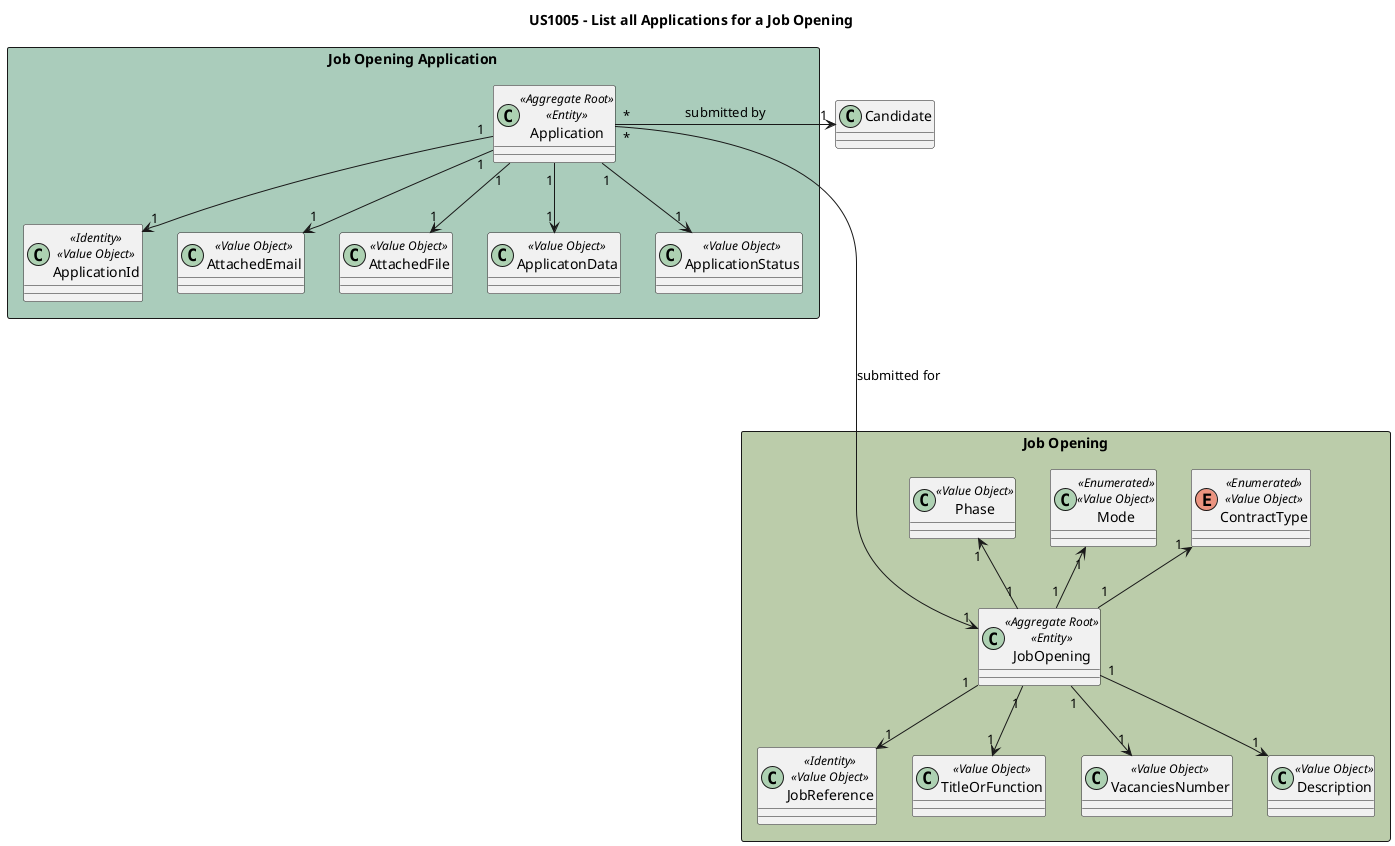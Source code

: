 @startuml

Title  US1005 - List all Applications for a Job Opening

rectangle "Job Opening" #bbccaa {

    class JobOpening<<Aggregate Root>><<Entity>>{}

    class JobReference<<Identity>><<Value Object>>{}

    class TitleOrFunction<<Value Object>>{}

    enum ContractType<<Enumerated>><<Value Object>>{}

    class Mode<<Enumerated>><<Value Object>>{}


    class VacanciesNumber<<Value Object>>{}

    class Description<<Value Object>>{}

    class Phase <<Value Object>>{}
    ''Maybe go to Interview Model

}


rectangle "Job Opening Application" #aaccbb {

    class Application<<Aggregate Root>><<Entity>>{}

    class ApplicationId<<Identity>><<Value Object>>{}

    class AttachedEmail<<Value Object>>{}

    class AttachedFile<<Value Object>>{}

    class ApplicatonData<<Value Object>>{}

    class ApplicationStatus<<Value Object>>{}




}

Application "1" --> "1" ApplicationId
Application "1" --> "1" AttachedEmail
Application "1" --> "1" AttachedFile
Application "*" -----> "1" JobOpening : submitted for
Application "*" -> "1" Candidate : submitted by
Application "1" --> "1" ApplicationStatus
Application "1" --> "1" ApplicatonData


JobReference "1" <-up- "1" JobOpening
TitleOrFunction "1" <-up- "1" JobOpening
ContractType "1" <-- "1" JobOpening
Mode "1" <-- "1" JobOpening
Description "1" <-up- "1" JobOpening
VacanciesNumber "1" <-up- "1" JobOpening
Phase "1" <-down- "1" JobOpening
@enduml
